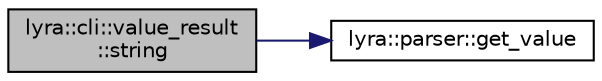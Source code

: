 digraph "lyra::cli::value_result::string"
{
 // INTERACTIVE_SVG=YES
 // LATEX_PDF_SIZE
  edge [fontname="Helvetica",fontsize="10",labelfontname="Helvetica",labelfontsize="10"];
  node [fontname="Helvetica",fontsize="10",shape=record];
  rankdir="LR";
  Node1 [label="lyra::cli::value_result\l::string",height=0.2,width=0.4,color="black", fillcolor="grey75", style="filled", fontcolor="black",tooltip=" "];
  Node1 -> Node2 [color="midnightblue",fontsize="10",style="solid",fontname="Helvetica"];
  Node2 [label="lyra::parser::get_value",height=0.2,width=0.4,color="black", fillcolor="white", style="filled",URL="$classlyra_1_1parser.html#a349d214f8389d9d0e8f163985674f440",tooltip=" "];
}
